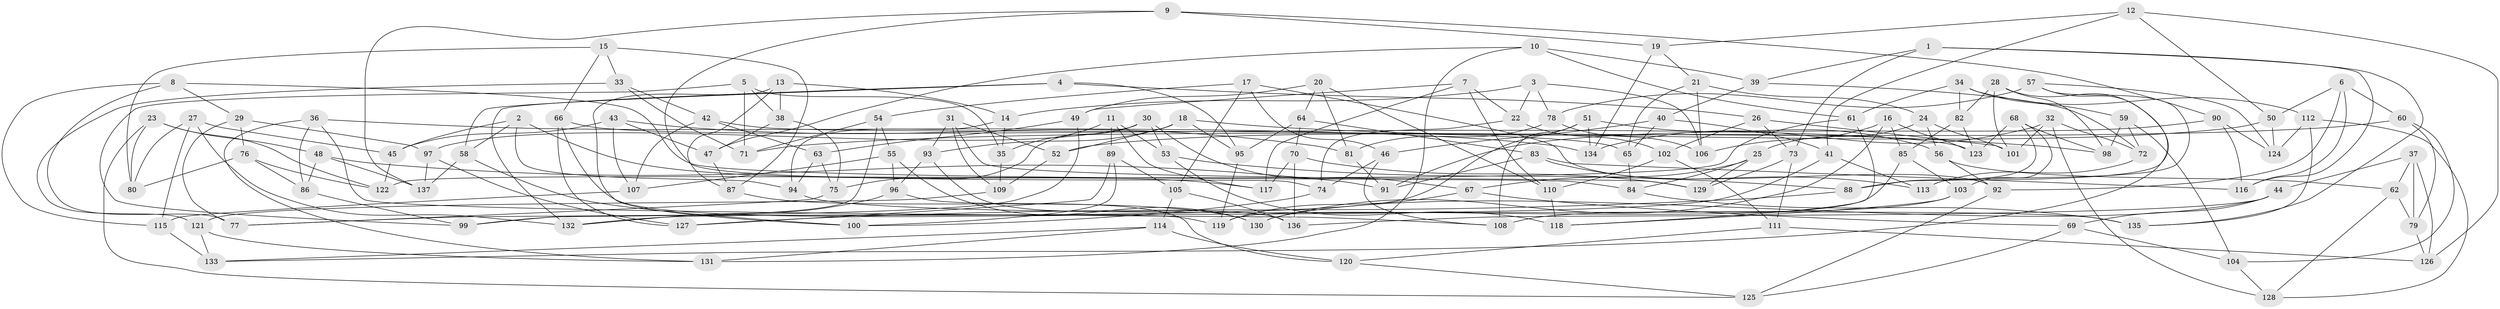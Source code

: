 // coarse degree distribution, {4: 0.3253012048192771, 6: 0.4578313253012048, 3: 0.04819277108433735, 5: 0.1686746987951807}
// Generated by graph-tools (version 1.1) at 2025/38/03/04/25 23:38:12]
// undirected, 137 vertices, 274 edges
graph export_dot {
  node [color=gray90,style=filled];
  1;
  2;
  3;
  4;
  5;
  6;
  7;
  8;
  9;
  10;
  11;
  12;
  13;
  14;
  15;
  16;
  17;
  18;
  19;
  20;
  21;
  22;
  23;
  24;
  25;
  26;
  27;
  28;
  29;
  30;
  31;
  32;
  33;
  34;
  35;
  36;
  37;
  38;
  39;
  40;
  41;
  42;
  43;
  44;
  45;
  46;
  47;
  48;
  49;
  50;
  51;
  52;
  53;
  54;
  55;
  56;
  57;
  58;
  59;
  60;
  61;
  62;
  63;
  64;
  65;
  66;
  67;
  68;
  69;
  70;
  71;
  72;
  73;
  74;
  75;
  76;
  77;
  78;
  79;
  80;
  81;
  82;
  83;
  84;
  85;
  86;
  87;
  88;
  89;
  90;
  91;
  92;
  93;
  94;
  95;
  96;
  97;
  98;
  99;
  100;
  101;
  102;
  103;
  104;
  105;
  106;
  107;
  108;
  109;
  110;
  111;
  112;
  113;
  114;
  115;
  116;
  117;
  118;
  119;
  120;
  121;
  122;
  123;
  124;
  125;
  126;
  127;
  128;
  129;
  130;
  131;
  132;
  133;
  134;
  135;
  136;
  137;
  1 -- 39;
  1 -- 116;
  1 -- 135;
  1 -- 73;
  2 -- 58;
  2 -- 117;
  2 -- 94;
  2 -- 45;
  3 -- 22;
  3 -- 14;
  3 -- 106;
  3 -- 78;
  4 -- 95;
  4 -- 26;
  4 -- 58;
  4 -- 132;
  5 -- 71;
  5 -- 38;
  5 -- 35;
  5 -- 99;
  6 -- 116;
  6 -- 60;
  6 -- 92;
  6 -- 50;
  7 -- 117;
  7 -- 110;
  7 -- 49;
  7 -- 22;
  8 -- 77;
  8 -- 115;
  8 -- 29;
  8 -- 84;
  9 -- 19;
  9 -- 74;
  9 -- 90;
  9 -- 137;
  10 -- 61;
  10 -- 47;
  10 -- 131;
  10 -- 39;
  11 -- 35;
  11 -- 89;
  11 -- 53;
  11 -- 117;
  12 -- 19;
  12 -- 50;
  12 -- 41;
  12 -- 126;
  13 -- 38;
  13 -- 100;
  13 -- 87;
  13 -- 14;
  14 -- 35;
  14 -- 94;
  15 -- 80;
  15 -- 87;
  15 -- 33;
  15 -- 66;
  16 -- 130;
  16 -- 106;
  16 -- 85;
  16 -- 123;
  17 -- 92;
  17 -- 46;
  17 -- 105;
  17 -- 54;
  18 -- 98;
  18 -- 95;
  18 -- 93;
  18 -- 52;
  19 -- 21;
  19 -- 134;
  20 -- 81;
  20 -- 49;
  20 -- 64;
  20 -- 110;
  21 -- 106;
  21 -- 24;
  21 -- 65;
  22 -- 74;
  22 -- 102;
  23 -- 122;
  23 -- 80;
  23 -- 48;
  23 -- 125;
  24 -- 56;
  24 -- 101;
  24 -- 25;
  25 -- 84;
  25 -- 67;
  25 -- 129;
  26 -- 102;
  26 -- 101;
  26 -- 73;
  27 -- 45;
  27 -- 115;
  27 -- 80;
  27 -- 132;
  28 -- 82;
  28 -- 101;
  28 -- 133;
  28 -- 98;
  29 -- 97;
  29 -- 77;
  29 -- 76;
  30 -- 67;
  30 -- 53;
  30 -- 75;
  30 -- 97;
  31 -- 109;
  31 -- 52;
  31 -- 129;
  31 -- 93;
  32 -- 128;
  32 -- 72;
  32 -- 101;
  32 -- 134;
  33 -- 42;
  33 -- 121;
  33 -- 71;
  34 -- 61;
  34 -- 112;
  34 -- 59;
  34 -- 82;
  35 -- 109;
  36 -- 131;
  36 -- 134;
  36 -- 86;
  36 -- 108;
  37 -- 126;
  37 -- 62;
  37 -- 79;
  37 -- 44;
  38 -- 75;
  38 -- 47;
  39 -- 72;
  39 -- 40;
  40 -- 65;
  40 -- 46;
  40 -- 41;
  41 -- 132;
  41 -- 113;
  42 -- 107;
  42 -- 63;
  42 -- 65;
  43 -- 47;
  43 -- 107;
  43 -- 45;
  43 -- 81;
  44 -- 69;
  44 -- 130;
  44 -- 136;
  45 -- 122;
  46 -- 108;
  46 -- 74;
  47 -- 87;
  48 -- 137;
  48 -- 86;
  48 -- 91;
  49 -- 63;
  49 -- 77;
  50 -- 124;
  50 -- 52;
  51 -- 99;
  51 -- 56;
  51 -- 108;
  51 -- 134;
  52 -- 109;
  53 -- 88;
  53 -- 118;
  54 -- 55;
  54 -- 71;
  54 -- 99;
  55 -- 107;
  55 -- 130;
  55 -- 96;
  56 -- 92;
  56 -- 62;
  57 -- 124;
  57 -- 88;
  57 -- 113;
  57 -- 78;
  58 -- 137;
  58 -- 100;
  59 -- 98;
  59 -- 72;
  59 -- 104;
  60 -- 71;
  60 -- 104;
  60 -- 79;
  61 -- 122;
  61 -- 118;
  62 -- 79;
  62 -- 128;
  63 -- 75;
  63 -- 94;
  64 -- 70;
  64 -- 95;
  64 -- 83;
  65 -- 84;
  66 -- 119;
  66 -- 123;
  66 -- 127;
  67 -- 69;
  67 -- 119;
  68 -- 123;
  68 -- 98;
  68 -- 88;
  68 -- 103;
  69 -- 125;
  69 -- 104;
  70 -- 129;
  70 -- 136;
  70 -- 117;
  72 -- 113;
  73 -- 129;
  73 -- 111;
  74 -- 100;
  75 -- 77;
  76 -- 80;
  76 -- 86;
  76 -- 122;
  78 -- 81;
  78 -- 106;
  79 -- 126;
  81 -- 91;
  82 -- 123;
  82 -- 85;
  83 -- 116;
  83 -- 113;
  83 -- 91;
  84 -- 135;
  85 -- 103;
  85 -- 119;
  86 -- 99;
  87 -- 130;
  88 -- 127;
  89 -- 127;
  89 -- 100;
  89 -- 105;
  90 -- 116;
  90 -- 91;
  90 -- 124;
  92 -- 125;
  93 -- 96;
  93 -- 136;
  94 -- 135;
  95 -- 119;
  96 -- 120;
  96 -- 132;
  97 -- 127;
  97 -- 137;
  102 -- 111;
  102 -- 110;
  103 -- 108;
  103 -- 118;
  104 -- 128;
  105 -- 114;
  105 -- 136;
  107 -- 115;
  109 -- 121;
  110 -- 118;
  111 -- 120;
  111 -- 126;
  112 -- 124;
  112 -- 128;
  112 -- 135;
  114 -- 120;
  114 -- 131;
  114 -- 133;
  115 -- 133;
  120 -- 125;
  121 -- 133;
  121 -- 131;
}
